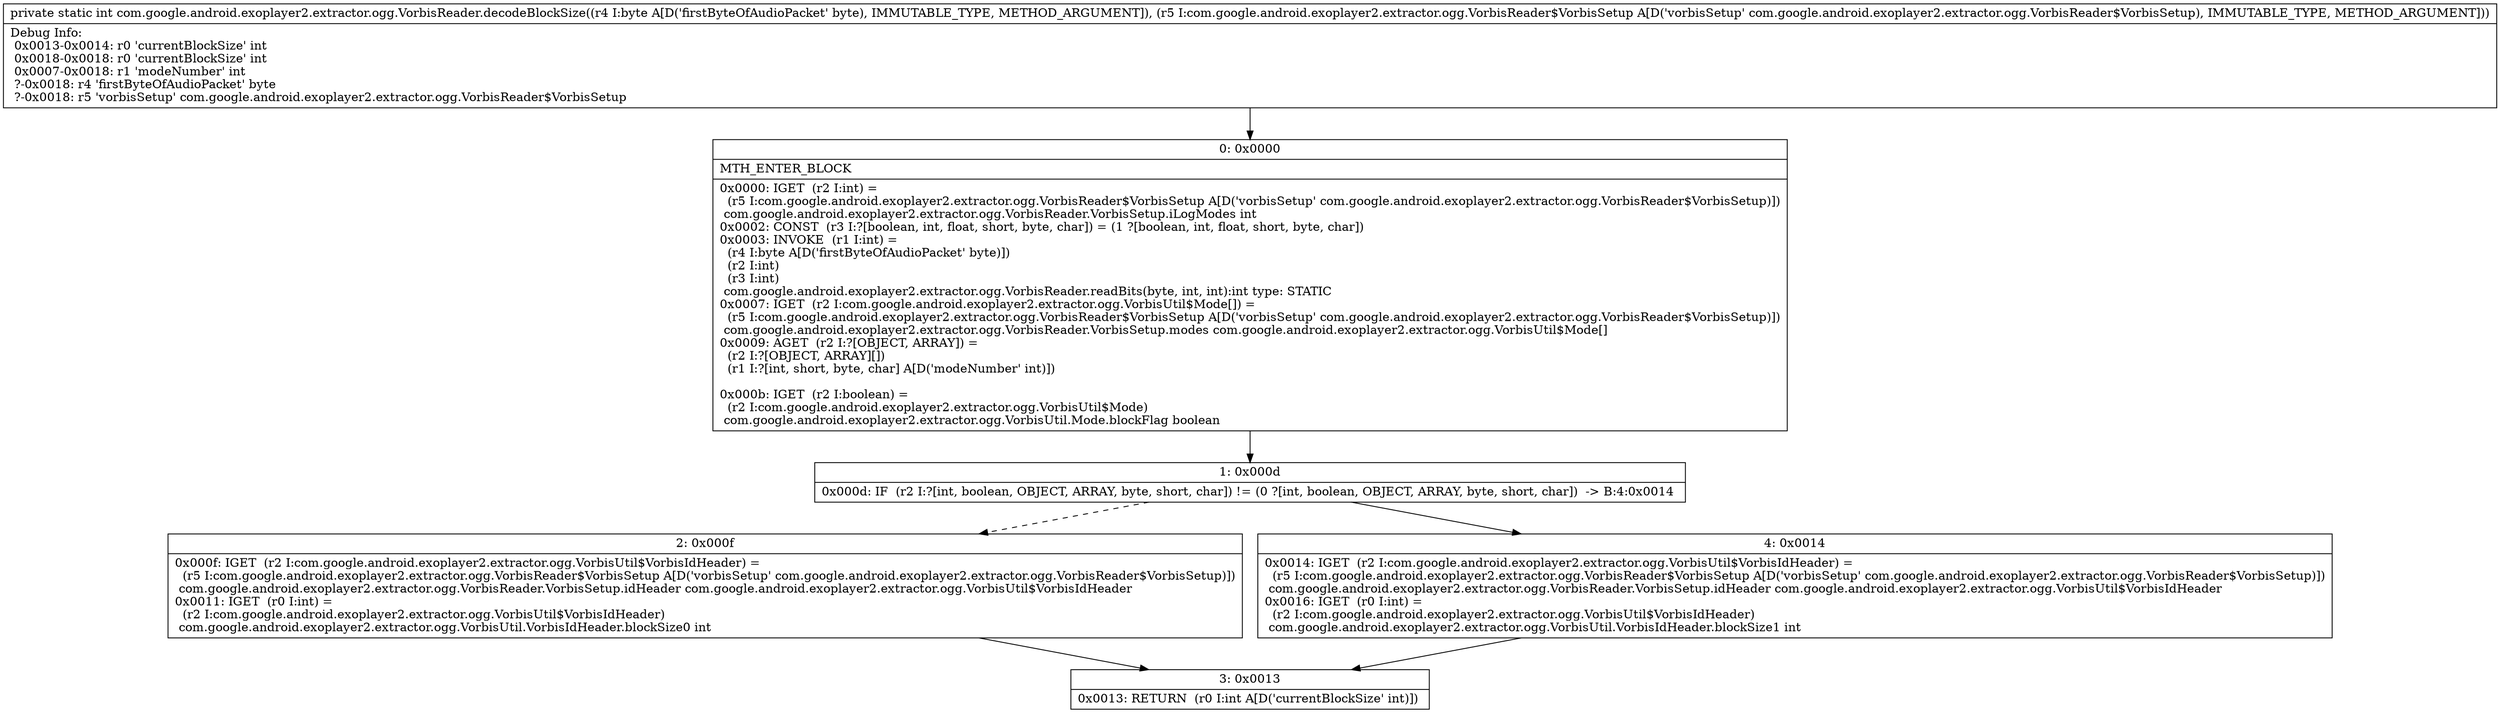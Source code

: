 digraph "CFG forcom.google.android.exoplayer2.extractor.ogg.VorbisReader.decodeBlockSize(BLcom\/google\/android\/exoplayer2\/extractor\/ogg\/VorbisReader$VorbisSetup;)I" {
Node_0 [shape=record,label="{0\:\ 0x0000|MTH_ENTER_BLOCK\l|0x0000: IGET  (r2 I:int) = \l  (r5 I:com.google.android.exoplayer2.extractor.ogg.VorbisReader$VorbisSetup A[D('vorbisSetup' com.google.android.exoplayer2.extractor.ogg.VorbisReader$VorbisSetup)])\l com.google.android.exoplayer2.extractor.ogg.VorbisReader.VorbisSetup.iLogModes int \l0x0002: CONST  (r3 I:?[boolean, int, float, short, byte, char]) = (1 ?[boolean, int, float, short, byte, char]) \l0x0003: INVOKE  (r1 I:int) = \l  (r4 I:byte A[D('firstByteOfAudioPacket' byte)])\l  (r2 I:int)\l  (r3 I:int)\l com.google.android.exoplayer2.extractor.ogg.VorbisReader.readBits(byte, int, int):int type: STATIC \l0x0007: IGET  (r2 I:com.google.android.exoplayer2.extractor.ogg.VorbisUtil$Mode[]) = \l  (r5 I:com.google.android.exoplayer2.extractor.ogg.VorbisReader$VorbisSetup A[D('vorbisSetup' com.google.android.exoplayer2.extractor.ogg.VorbisReader$VorbisSetup)])\l com.google.android.exoplayer2.extractor.ogg.VorbisReader.VorbisSetup.modes com.google.android.exoplayer2.extractor.ogg.VorbisUtil$Mode[] \l0x0009: AGET  (r2 I:?[OBJECT, ARRAY]) = \l  (r2 I:?[OBJECT, ARRAY][])\l  (r1 I:?[int, short, byte, char] A[D('modeNumber' int)])\l \l0x000b: IGET  (r2 I:boolean) = \l  (r2 I:com.google.android.exoplayer2.extractor.ogg.VorbisUtil$Mode)\l com.google.android.exoplayer2.extractor.ogg.VorbisUtil.Mode.blockFlag boolean \l}"];
Node_1 [shape=record,label="{1\:\ 0x000d|0x000d: IF  (r2 I:?[int, boolean, OBJECT, ARRAY, byte, short, char]) != (0 ?[int, boolean, OBJECT, ARRAY, byte, short, char])  \-\> B:4:0x0014 \l}"];
Node_2 [shape=record,label="{2\:\ 0x000f|0x000f: IGET  (r2 I:com.google.android.exoplayer2.extractor.ogg.VorbisUtil$VorbisIdHeader) = \l  (r5 I:com.google.android.exoplayer2.extractor.ogg.VorbisReader$VorbisSetup A[D('vorbisSetup' com.google.android.exoplayer2.extractor.ogg.VorbisReader$VorbisSetup)])\l com.google.android.exoplayer2.extractor.ogg.VorbisReader.VorbisSetup.idHeader com.google.android.exoplayer2.extractor.ogg.VorbisUtil$VorbisIdHeader \l0x0011: IGET  (r0 I:int) = \l  (r2 I:com.google.android.exoplayer2.extractor.ogg.VorbisUtil$VorbisIdHeader)\l com.google.android.exoplayer2.extractor.ogg.VorbisUtil.VorbisIdHeader.blockSize0 int \l}"];
Node_3 [shape=record,label="{3\:\ 0x0013|0x0013: RETURN  (r0 I:int A[D('currentBlockSize' int)]) \l}"];
Node_4 [shape=record,label="{4\:\ 0x0014|0x0014: IGET  (r2 I:com.google.android.exoplayer2.extractor.ogg.VorbisUtil$VorbisIdHeader) = \l  (r5 I:com.google.android.exoplayer2.extractor.ogg.VorbisReader$VorbisSetup A[D('vorbisSetup' com.google.android.exoplayer2.extractor.ogg.VorbisReader$VorbisSetup)])\l com.google.android.exoplayer2.extractor.ogg.VorbisReader.VorbisSetup.idHeader com.google.android.exoplayer2.extractor.ogg.VorbisUtil$VorbisIdHeader \l0x0016: IGET  (r0 I:int) = \l  (r2 I:com.google.android.exoplayer2.extractor.ogg.VorbisUtil$VorbisIdHeader)\l com.google.android.exoplayer2.extractor.ogg.VorbisUtil.VorbisIdHeader.blockSize1 int \l}"];
MethodNode[shape=record,label="{private static int com.google.android.exoplayer2.extractor.ogg.VorbisReader.decodeBlockSize((r4 I:byte A[D('firstByteOfAudioPacket' byte), IMMUTABLE_TYPE, METHOD_ARGUMENT]), (r5 I:com.google.android.exoplayer2.extractor.ogg.VorbisReader$VorbisSetup A[D('vorbisSetup' com.google.android.exoplayer2.extractor.ogg.VorbisReader$VorbisSetup), IMMUTABLE_TYPE, METHOD_ARGUMENT]))  | Debug Info:\l  0x0013\-0x0014: r0 'currentBlockSize' int\l  0x0018\-0x0018: r0 'currentBlockSize' int\l  0x0007\-0x0018: r1 'modeNumber' int\l  ?\-0x0018: r4 'firstByteOfAudioPacket' byte\l  ?\-0x0018: r5 'vorbisSetup' com.google.android.exoplayer2.extractor.ogg.VorbisReader$VorbisSetup\l}"];
MethodNode -> Node_0;
Node_0 -> Node_1;
Node_1 -> Node_2[style=dashed];
Node_1 -> Node_4;
Node_2 -> Node_3;
Node_4 -> Node_3;
}

